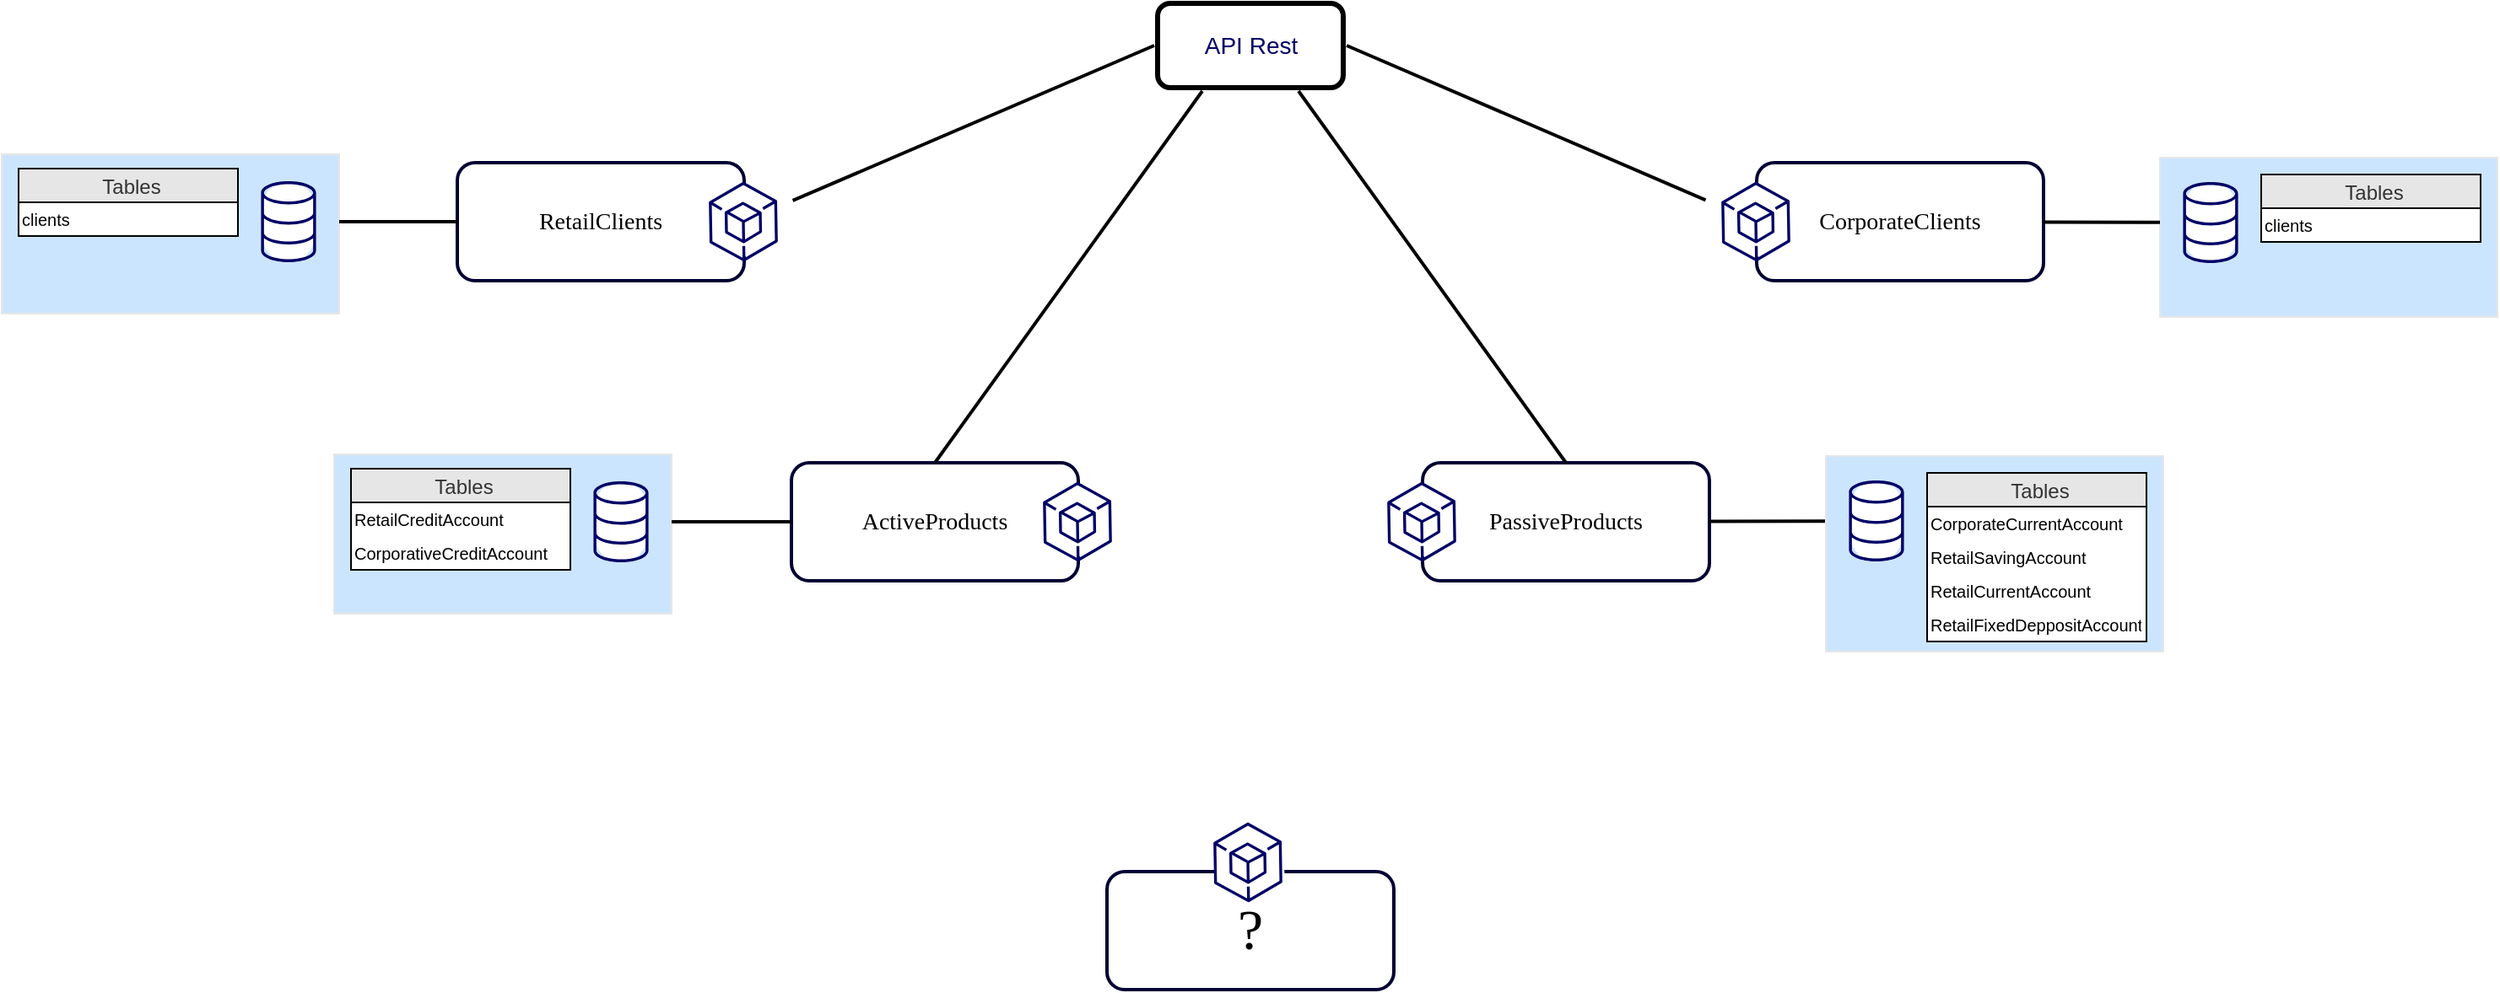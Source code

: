 <mxfile version="17.2.4" type="device"><diagram name="Page-1" id="8ce9d11a-91a2-4d17-14d8-a56ed91bf033"><mxGraphModel dx="2370" dy="1442" grid="1" gridSize="10" guides="1" tooltips="1" connect="1" arrows="1" fold="1" page="1" pageScale="1" pageWidth="1654" pageHeight="1169" background="none" math="0" shadow="0"><root><mxCell id="0"/><mxCell id="1" parent="0"/><mxCell id="_Uz7mDWVABXSQ33nbeNP-125" value="" style="group" parent="1" vertex="1" connectable="0"><mxGeometry x="110" y="289.5" width="200" height="94.5" as="geometry"/></mxCell><mxCell id="_Uz7mDWVABXSQ33nbeNP-126" value="" style="whiteSpace=wrap;html=1;fontSize=14;strokeColor=#E6E6E6;fillColor=#CCE5FF;gradientColor=none;gradientDirection=south;" parent="_Uz7mDWVABXSQ33nbeNP-125" vertex="1"><mxGeometry width="200" height="94.5" as="geometry"/></mxCell><mxCell id="_Uz7mDWVABXSQ33nbeNP-127" value="Tables" style="swimlane;fontStyle=0;childLayout=stackLayout;horizontal=1;startSize=20;horizontalStack=0;resizeParent=1;resizeParentMax=0;resizeLast=0;collapsible=1;marginBottom=0;fontSize=12;gradientDirection=east;spacingLeft=4;align=center;strokeColor=default;gradientColor=none;swimlaneFillColor=#FFFFFF;fillColor=#E6E6E6;fontColor=#333333;" parent="_Uz7mDWVABXSQ33nbeNP-125" vertex="1"><mxGeometry x="10" y="8.5" width="130" height="40" as="geometry"><mxRectangle x="780" y="240" width="50" height="30" as="alternateBounds"/></mxGeometry></mxCell><mxCell id="_Uz7mDWVABXSQ33nbeNP-130" value="clients" style="text;strokeColor=none;fillColor=none;align=left;verticalAlign=middle;spacingLeft=2;spacingRight=4;overflow=hidden;points=[[0,0.5],[1,0.5]];portConstraint=eastwest;rotatable=0;fontSize=10;spacing=0;" parent="_Uz7mDWVABXSQ33nbeNP-127" vertex="1"><mxGeometry y="20" width="130" height="20" as="geometry"/></mxCell><mxCell id="_Uz7mDWVABXSQ33nbeNP-131" value="" style="group" parent="_Uz7mDWVABXSQ33nbeNP-125" vertex="1" connectable="0"><mxGeometry x="140" y="10" width="60" height="60" as="geometry"/></mxCell><mxCell id="_Uz7mDWVABXSQ33nbeNP-132" value="" style="shape=cylinder3;whiteSpace=wrap;html=1;boundedLbl=1;backgroundOutline=1;size=15;fontSize=14;strokeColor=none;fillColor=#FFFFFF;gradientColor=none;" parent="_Uz7mDWVABXSQ33nbeNP-131" vertex="1"><mxGeometry x="14.615" y="6.154" width="30.769" height="47.692" as="geometry"/></mxCell><mxCell id="_Uz7mDWVABXSQ33nbeNP-133" value="" style="sketch=0;points=[[0,0,0],[0.25,0,0],[0.5,0,0],[0.75,0,0],[1,0,0],[0,1,0],[0.25,1,0],[0.5,1,0],[0.75,1,0],[1,1,0],[0,0.25,0],[0,0.5,0],[0,0.75,0],[1,0.25,0],[1,0.5,0],[1,0.75,0]];outlineConnect=0;fontColor=#232F3E;gradientColor=none;gradientDirection=north;fillColor=none;strokeColor=#000066;dashed=0;verticalLabelPosition=bottom;verticalAlign=top;align=center;html=1;fontSize=12;fontStyle=0;aspect=fixed;shape=mxgraph.aws4.resourceIcon;resIcon=mxgraph.aws4.database;" parent="_Uz7mDWVABXSQ33nbeNP-131" vertex="1"><mxGeometry width="60" height="60" as="geometry"/></mxCell><mxCell id="17ea667e15c223fc-8" value="CorporateClients" style="rounded=1;whiteSpace=wrap;html=1;shadow=0;labelBackgroundColor=none;strokeWidth=2;fontFamily=Verdana;fontSize=14;align=center;strokeColor=#000033;" parent="1" vertex="1"><mxGeometry x="1150" y="294.5" width="170" height="70" as="geometry"/></mxCell><mxCell id="_Uz7mDWVABXSQ33nbeNP-7" value="" style="group;rotation=180;" parent="1" vertex="1" connectable="0"><mxGeometry x="1120" y="300" width="59" height="59" as="geometry"/></mxCell><mxCell id="_Uz7mDWVABXSQ33nbeNP-5" value="" style="html=1;whiteSpace=wrap;shape=isoCube2;backgroundOutline=1;isoAngle=15;strokeColor=#FFFFFF;fillColor=default;gradientColor=none;rotation=-365;" parent="_Uz7mDWVABXSQ33nbeNP-7" vertex="1"><mxGeometry x="10" y="7" width="40" height="43" as="geometry"/></mxCell><mxCell id="_Uz7mDWVABXSQ33nbeNP-1" value="" style="sketch=0;outlineConnect=0;fontColor=#232F3E;gradientColor=none;gradientDirection=north;fillColor=none;strokeColor=#000066;dashed=0;verticalLabelPosition=bottom;verticalAlign=top;align=center;html=1;fontSize=12;fontStyle=0;aspect=fixed;shape=mxgraph.aws4.resourceIcon;resIcon=mxgraph.aws4.tools_and_sdks;rotation=359;" parent="_Uz7mDWVABXSQ33nbeNP-7" vertex="1"><mxGeometry width="59" height="59" as="geometry"/></mxCell><mxCell id="_Uz7mDWVABXSQ33nbeNP-8" value="PassiveProducts" style="rounded=1;whiteSpace=wrap;html=1;shadow=0;labelBackgroundColor=none;strokeWidth=2;fontFamily=Verdana;fontSize=14;align=center;strokeColor=#000033;" parent="1" vertex="1"><mxGeometry x="952" y="472.5" width="170" height="70" as="geometry"/></mxCell><mxCell id="_Uz7mDWVABXSQ33nbeNP-9" value="" style="group;rotation=180;" parent="1" vertex="1" connectable="0"><mxGeometry x="922" y="478" width="59" height="59" as="geometry"/></mxCell><mxCell id="_Uz7mDWVABXSQ33nbeNP-10" value="" style="html=1;whiteSpace=wrap;shape=isoCube2;backgroundOutline=1;isoAngle=15;strokeColor=#FFFFFF;fillColor=default;gradientColor=none;rotation=-365;" parent="_Uz7mDWVABXSQ33nbeNP-9" vertex="1"><mxGeometry x="10" y="7" width="40" height="43" as="geometry"/></mxCell><mxCell id="_Uz7mDWVABXSQ33nbeNP-11" value="" style="sketch=0;outlineConnect=0;fontColor=#232F3E;gradientColor=none;gradientDirection=north;fillColor=none;strokeColor=#000066;dashed=0;verticalLabelPosition=bottom;verticalAlign=top;align=center;html=1;fontSize=12;fontStyle=0;aspect=fixed;shape=mxgraph.aws4.resourceIcon;resIcon=mxgraph.aws4.tools_and_sdks;rotation=359;" parent="_Uz7mDWVABXSQ33nbeNP-9" vertex="1"><mxGeometry width="59" height="59" as="geometry"/></mxCell><mxCell id="_Uz7mDWVABXSQ33nbeNP-13" value="ActiveProducts" style="rounded=1;whiteSpace=wrap;html=1;shadow=0;labelBackgroundColor=none;strokeWidth=2;fontFamily=Verdana;fontSize=14;align=center;perimeterSpacing=0;strokeColor=#000033;" parent="1" vertex="1"><mxGeometry x="578" y="472.5" width="170" height="70" as="geometry"/></mxCell><mxCell id="_Uz7mDWVABXSQ33nbeNP-14" value="RetailClients" style="rounded=1;whiteSpace=wrap;html=1;shadow=0;labelBackgroundColor=none;strokeWidth=2;fontFamily=Verdana;fontSize=14;align=center;strokeColor=#000033;" parent="1" vertex="1"><mxGeometry x="380" y="294.5" width="170" height="70" as="geometry"/></mxCell><mxCell id="_Uz7mDWVABXSQ33nbeNP-21" value="" style="group;rotation=180;" parent="1" vertex="1" connectable="0"><mxGeometry x="718" y="478" width="59" height="59" as="geometry"/></mxCell><mxCell id="_Uz7mDWVABXSQ33nbeNP-22" value="" style="html=1;whiteSpace=wrap;shape=isoCube2;backgroundOutline=1;isoAngle=15;strokeColor=#FFFFFF;fillColor=default;gradientColor=none;rotation=-365;" parent="_Uz7mDWVABXSQ33nbeNP-21" vertex="1"><mxGeometry x="10" y="7" width="40" height="43" as="geometry"/></mxCell><mxCell id="_Uz7mDWVABXSQ33nbeNP-23" value="" style="sketch=0;outlineConnect=0;fontColor=#232F3E;gradientColor=none;gradientDirection=north;fillColor=none;strokeColor=#000066;dashed=0;verticalLabelPosition=bottom;verticalAlign=top;align=center;html=1;fontSize=12;fontStyle=0;aspect=fixed;shape=mxgraph.aws4.resourceIcon;resIcon=mxgraph.aws4.tools_and_sdks;rotation=359;" parent="_Uz7mDWVABXSQ33nbeNP-21" vertex="1"><mxGeometry width="59" height="59" as="geometry"/></mxCell><mxCell id="_Uz7mDWVABXSQ33nbeNP-24" value="" style="group;rotation=180;" parent="1" vertex="1" connectable="0"><mxGeometry x="520" y="300" width="59" height="59" as="geometry"/></mxCell><mxCell id="_Uz7mDWVABXSQ33nbeNP-25" value="" style="html=1;whiteSpace=wrap;shape=isoCube2;backgroundOutline=1;isoAngle=15;strokeColor=#FFFFFF;fillColor=default;gradientColor=none;rotation=-365;" parent="_Uz7mDWVABXSQ33nbeNP-24" vertex="1"><mxGeometry x="10" y="7" width="40" height="43" as="geometry"/></mxCell><mxCell id="_Uz7mDWVABXSQ33nbeNP-26" value="" style="sketch=0;outlineConnect=0;fontColor=#232F3E;gradientColor=none;gradientDirection=north;fillColor=none;strokeColor=#000066;dashed=0;verticalLabelPosition=bottom;verticalAlign=top;align=center;html=1;fontSize=12;fontStyle=0;aspect=fixed;shape=mxgraph.aws4.resourceIcon;resIcon=mxgraph.aws4.tools_and_sdks;rotation=359;" parent="_Uz7mDWVABXSQ33nbeNP-24" vertex="1"><mxGeometry width="59" height="59" as="geometry"/></mxCell><mxCell id="_Uz7mDWVABXSQ33nbeNP-115" value="" style="group" parent="1" vertex="1" connectable="0"><mxGeometry x="307" y="467.5" width="200" height="94.5" as="geometry"/></mxCell><mxCell id="_Uz7mDWVABXSQ33nbeNP-98" value="" style="whiteSpace=wrap;html=1;fontSize=14;strokeColor=#E6E6E6;fillColor=#CCE5FF;gradientColor=none;gradientDirection=south;" parent="_Uz7mDWVABXSQ33nbeNP-115" vertex="1"><mxGeometry width="200" height="94.5" as="geometry"/></mxCell><mxCell id="_Uz7mDWVABXSQ33nbeNP-99" value="Tables" style="swimlane;fontStyle=0;childLayout=stackLayout;horizontal=1;startSize=20;horizontalStack=0;resizeParent=1;resizeParentMax=0;resizeLast=0;collapsible=1;marginBottom=0;fontSize=12;gradientDirection=east;spacingLeft=4;align=center;strokeColor=default;gradientColor=none;swimlaneFillColor=#FFFFFF;fillColor=#E6E6E6;fontColor=#333333;" parent="_Uz7mDWVABXSQ33nbeNP-115" vertex="1"><mxGeometry x="10" y="8.5" width="130" height="60" as="geometry"><mxRectangle x="780" y="240" width="50" height="30" as="alternateBounds"/></mxGeometry></mxCell><mxCell id="_Uz7mDWVABXSQ33nbeNP-100" value="RetailCreditAccount" style="text;strokeColor=none;fillColor=none;align=left;verticalAlign=middle;spacingLeft=2;spacingRight=4;overflow=hidden;points=[[0,0.5],[1,0.5]];portConstraint=eastwest;rotatable=0;fontSize=10;spacing=0;" parent="_Uz7mDWVABXSQ33nbeNP-99" vertex="1"><mxGeometry y="20" width="130" height="20" as="geometry"/></mxCell><mxCell id="_Uz7mDWVABXSQ33nbeNP-101" value="CorporativeCreditAccount" style="text;strokeColor=none;fillColor=none;align=left;verticalAlign=middle;spacingLeft=2;spacingRight=4;overflow=hidden;points=[[0,0.5],[1,0.5]];portConstraint=eastwest;rotatable=0;fontSize=10;spacing=0;" parent="_Uz7mDWVABXSQ33nbeNP-99" vertex="1"><mxGeometry y="40" width="130" height="20" as="geometry"/></mxCell><mxCell id="_Uz7mDWVABXSQ33nbeNP-103" value="" style="group" parent="_Uz7mDWVABXSQ33nbeNP-115" vertex="1" connectable="0"><mxGeometry x="140" y="10" width="60" height="60" as="geometry"/></mxCell><mxCell id="_Uz7mDWVABXSQ33nbeNP-104" value="" style="shape=cylinder3;whiteSpace=wrap;html=1;boundedLbl=1;backgroundOutline=1;size=15;fontSize=14;strokeColor=none;fillColor=#FFFFFF;gradientColor=none;" parent="_Uz7mDWVABXSQ33nbeNP-103" vertex="1"><mxGeometry x="14.615" y="6.154" width="30.769" height="47.692" as="geometry"/></mxCell><mxCell id="_Uz7mDWVABXSQ33nbeNP-105" value="" style="sketch=0;points=[[0,0,0],[0.25,0,0],[0.5,0,0],[0.75,0,0],[1,0,0],[0,1,0],[0.25,1,0],[0.5,1,0],[0.75,1,0],[1,1,0],[0,0.25,0],[0,0.5,0],[0,0.75,0],[1,0.25,0],[1,0.5,0],[1,0.75,0]];outlineConnect=0;fontColor=#232F3E;gradientColor=none;gradientDirection=north;fillColor=none;strokeColor=#000066;dashed=0;verticalLabelPosition=bottom;verticalAlign=top;align=center;html=1;fontSize=12;fontStyle=0;aspect=fixed;shape=mxgraph.aws4.resourceIcon;resIcon=mxgraph.aws4.database;" parent="_Uz7mDWVABXSQ33nbeNP-103" vertex="1"><mxGeometry width="60" height="60" as="geometry"/></mxCell><mxCell id="_Uz7mDWVABXSQ33nbeNP-116" value="" style="group" parent="1" vertex="1" connectable="0"><mxGeometry x="1389" y="291.5" width="200" height="94.5" as="geometry"/></mxCell><mxCell id="_Uz7mDWVABXSQ33nbeNP-117" value="" style="whiteSpace=wrap;html=1;fontSize=14;strokeColor=#E6E6E6;fillColor=#CCE5FF;gradientColor=none;gradientDirection=south;" parent="_Uz7mDWVABXSQ33nbeNP-116" vertex="1"><mxGeometry width="200" height="94.5" as="geometry"/></mxCell><mxCell id="_Uz7mDWVABXSQ33nbeNP-118" value="Tables" style="swimlane;fontStyle=0;childLayout=stackLayout;horizontal=1;startSize=20;horizontalStack=0;resizeParent=1;resizeParentMax=0;resizeLast=0;collapsible=1;marginBottom=0;fontSize=12;gradientDirection=east;spacingLeft=4;align=center;strokeColor=default;gradientColor=none;swimlaneFillColor=#FFFFFF;fillColor=#E6E6E6;fontColor=#333333;" parent="_Uz7mDWVABXSQ33nbeNP-116" vertex="1"><mxGeometry x="60" y="10" width="130" height="40" as="geometry"><mxRectangle x="780" y="240" width="50" height="30" as="alternateBounds"/></mxGeometry></mxCell><mxCell id="_Uz7mDWVABXSQ33nbeNP-121" value="clients" style="text;strokeColor=none;fillColor=none;align=left;verticalAlign=middle;spacingLeft=2;spacingRight=4;overflow=hidden;points=[[0,0.5],[1,0.5]];portConstraint=eastwest;rotatable=0;fontSize=10;spacing=0;" parent="_Uz7mDWVABXSQ33nbeNP-118" vertex="1"><mxGeometry y="20" width="130" height="20" as="geometry"/></mxCell><mxCell id="_Uz7mDWVABXSQ33nbeNP-122" value="" style="group" parent="_Uz7mDWVABXSQ33nbeNP-116" vertex="1" connectable="0"><mxGeometry y="8.5" width="60" height="60" as="geometry"/></mxCell><mxCell id="_Uz7mDWVABXSQ33nbeNP-123" value="" style="shape=cylinder3;whiteSpace=wrap;html=1;boundedLbl=1;backgroundOutline=1;size=15;fontSize=14;strokeColor=none;fillColor=#FFFFFF;gradientColor=none;" parent="_Uz7mDWVABXSQ33nbeNP-122" vertex="1"><mxGeometry x="14.615" y="6.154" width="30.769" height="47.692" as="geometry"/></mxCell><mxCell id="_Uz7mDWVABXSQ33nbeNP-124" value="" style="sketch=0;points=[[0,0,0],[0.25,0,0],[0.5,0,0],[0.75,0,0],[1,0,0],[0,1,0],[0.25,1,0],[0.5,1,0],[0.75,1,0],[1,1,0],[0,0.25,0],[0,0.5,0],[0,0.75,0],[1,0.25,0],[1,0.5,0],[1,0.75,0]];outlineConnect=0;fontColor=#232F3E;gradientColor=none;gradientDirection=north;fillColor=none;strokeColor=#000066;dashed=0;verticalLabelPosition=bottom;verticalAlign=top;align=center;html=1;fontSize=12;fontStyle=0;aspect=fixed;shape=mxgraph.aws4.resourceIcon;resIcon=mxgraph.aws4.database;" parent="_Uz7mDWVABXSQ33nbeNP-122" vertex="1"><mxGeometry width="60" height="60" as="geometry"/></mxCell><mxCell id="_Uz7mDWVABXSQ33nbeNP-136" value="" style="edgeStyle=none;rounded=0;orthogonalLoop=1;jettySize=auto;html=1;fontSize=12;fontColor=#333333;endArrow=none;endFill=0;strokeWidth=2;" parent="1" source="_Uz7mDWVABXSQ33nbeNP-133" target="_Uz7mDWVABXSQ33nbeNP-14" edge="1"><mxGeometry relative="1" as="geometry"/></mxCell><mxCell id="_Uz7mDWVABXSQ33nbeNP-137" value="" style="edgeStyle=none;rounded=0;orthogonalLoop=1;jettySize=auto;html=1;fontSize=12;fontColor=#333333;endArrow=none;endFill=0;strokeWidth=2;" parent="1" source="_Uz7mDWVABXSQ33nbeNP-124" target="17ea667e15c223fc-8" edge="1"><mxGeometry relative="1" as="geometry"/></mxCell><mxCell id="_Uz7mDWVABXSQ33nbeNP-138" value="" style="edgeStyle=none;rounded=0;orthogonalLoop=1;jettySize=auto;html=1;fontSize=12;fontColor=#333333;endArrow=none;endFill=0;strokeWidth=2;" parent="1" source="_Uz7mDWVABXSQ33nbeNP-113" target="_Uz7mDWVABXSQ33nbeNP-8" edge="1"><mxGeometry relative="1" as="geometry"/></mxCell><mxCell id="_Uz7mDWVABXSQ33nbeNP-139" value="" style="edgeStyle=none;rounded=0;orthogonalLoop=1;jettySize=auto;html=1;fontSize=12;fontColor=#333333;endArrow=none;endFill=0;strokeWidth=2;" parent="1" source="_Uz7mDWVABXSQ33nbeNP-105" target="_Uz7mDWVABXSQ33nbeNP-13" edge="1"><mxGeometry relative="1" as="geometry"/></mxCell><mxCell id="_Uz7mDWVABXSQ33nbeNP-143" value="" style="group" parent="1" vertex="1" connectable="0"><mxGeometry x="1191" y="468.5" width="200" height="116" as="geometry"/></mxCell><mxCell id="_Uz7mDWVABXSQ33nbeNP-106" value="" style="whiteSpace=wrap;html=1;fontSize=14;strokeColor=#E6E6E6;fillColor=#CCE5FF;gradientColor=none;gradientDirection=south;" parent="_Uz7mDWVABXSQ33nbeNP-143" vertex="1"><mxGeometry width="200" height="116" as="geometry"/></mxCell><mxCell id="_Uz7mDWVABXSQ33nbeNP-107" value="Tables" style="swimlane;fontStyle=0;childLayout=stackLayout;horizontal=1;startSize=20;horizontalStack=0;resizeParent=1;resizeParentMax=0;resizeLast=0;collapsible=1;marginBottom=0;fontSize=12;gradientDirection=east;spacingLeft=4;align=center;strokeColor=default;gradientColor=none;swimlaneFillColor=#FFFFFF;fillColor=#E6E6E6;fontColor=#333333;" parent="_Uz7mDWVABXSQ33nbeNP-143" vertex="1"><mxGeometry x="60" y="10" width="130" height="100" as="geometry"><mxRectangle x="780" y="240" width="50" height="30" as="alternateBounds"/></mxGeometry></mxCell><mxCell id="_Uz7mDWVABXSQ33nbeNP-108" value="CorporateCurrentAccount" style="text;strokeColor=none;fillColor=none;align=left;verticalAlign=middle;spacingLeft=2;spacingRight=4;overflow=hidden;points=[[0,0.5],[1,0.5]];portConstraint=eastwest;rotatable=0;fontSize=10;spacing=0;" parent="_Uz7mDWVABXSQ33nbeNP-107" vertex="1"><mxGeometry y="20" width="130" height="20" as="geometry"/></mxCell><mxCell id="_Uz7mDWVABXSQ33nbeNP-109" value="RetailSavingAccount" style="text;strokeColor=none;fillColor=none;align=left;verticalAlign=middle;spacingLeft=2;spacingRight=4;overflow=hidden;points=[[0,0.5],[1,0.5]];portConstraint=eastwest;rotatable=0;fontSize=10;spacing=0;" parent="_Uz7mDWVABXSQ33nbeNP-107" vertex="1"><mxGeometry y="40" width="130" height="20" as="geometry"/></mxCell><mxCell id="_Uz7mDWVABXSQ33nbeNP-110" value="RetailCurrentAccount" style="text;strokeColor=none;fillColor=none;align=left;verticalAlign=middle;spacingLeft=2;spacingRight=4;overflow=hidden;points=[[0,0.5],[1,0.5]];portConstraint=eastwest;rotatable=0;fontSize=10;spacing=0;" parent="_Uz7mDWVABXSQ33nbeNP-107" vertex="1"><mxGeometry y="60" width="130" height="20" as="geometry"/></mxCell><mxCell id="_Uz7mDWVABXSQ33nbeNP-140" value="RetailFixedDeppositAccount" style="text;strokeColor=none;fillColor=none;align=left;verticalAlign=middle;spacingLeft=2;spacingRight=4;overflow=hidden;points=[[0,0.5],[1,0.5]];portConstraint=eastwest;rotatable=0;fontSize=10;spacing=0;" parent="_Uz7mDWVABXSQ33nbeNP-107" vertex="1"><mxGeometry y="80" width="130" height="20" as="geometry"/></mxCell><mxCell id="_Uz7mDWVABXSQ33nbeNP-111" value="" style="group" parent="_Uz7mDWVABXSQ33nbeNP-143" vertex="1" connectable="0"><mxGeometry y="8.5" width="60" height="60" as="geometry"/></mxCell><mxCell id="_Uz7mDWVABXSQ33nbeNP-112" value="" style="shape=cylinder3;whiteSpace=wrap;html=1;boundedLbl=1;backgroundOutline=1;size=15;fontSize=14;strokeColor=none;fillColor=#FFFFFF;gradientColor=none;" parent="_Uz7mDWVABXSQ33nbeNP-111" vertex="1"><mxGeometry x="14.615" y="6.154" width="30.769" height="47.692" as="geometry"/></mxCell><mxCell id="_Uz7mDWVABXSQ33nbeNP-113" value="" style="sketch=0;points=[[0,0,0],[0.25,0,0],[0.5,0,0],[0.75,0,0],[1,0,0],[0,1,0],[0.25,1,0],[0.5,1,0],[0.75,1,0],[1,1,0],[0,0.25,0],[0,0.5,0],[0,0.75,0],[1,0.25,0],[1,0.5,0],[1,0.75,0]];outlineConnect=0;fontColor=#232F3E;gradientColor=none;gradientDirection=north;fillColor=none;strokeColor=#000066;dashed=0;verticalLabelPosition=bottom;verticalAlign=top;align=center;html=1;fontSize=12;fontStyle=0;aspect=fixed;shape=mxgraph.aws4.resourceIcon;resIcon=mxgraph.aws4.database;" parent="_Uz7mDWVABXSQ33nbeNP-111" vertex="1"><mxGeometry width="60" height="60" as="geometry"/></mxCell><mxCell id="_Uz7mDWVABXSQ33nbeNP-145" style="edgeStyle=none;rounded=0;orthogonalLoop=1;jettySize=auto;html=1;exitX=0.25;exitY=1;exitDx=0;exitDy=0;entryX=0.5;entryY=0;entryDx=0;entryDy=0;fontSize=14;fontColor=#000066;endArrow=none;endFill=0;strokeWidth=2;" parent="1" source="_Uz7mDWVABXSQ33nbeNP-144" target="_Uz7mDWVABXSQ33nbeNP-13" edge="1"><mxGeometry relative="1" as="geometry"/></mxCell><mxCell id="_Uz7mDWVABXSQ33nbeNP-150" style="edgeStyle=none;rounded=0;orthogonalLoop=1;jettySize=auto;html=1;exitX=0.75;exitY=1;exitDx=0;exitDy=0;entryX=0.5;entryY=0;entryDx=0;entryDy=0;fontSize=14;fontColor=#000066;endArrow=none;endFill=0;strokeWidth=2;" parent="1" source="_Uz7mDWVABXSQ33nbeNP-144" target="_Uz7mDWVABXSQ33nbeNP-8" edge="1"><mxGeometry relative="1" as="geometry"/></mxCell><mxCell id="_Uz7mDWVABXSQ33nbeNP-155" style="edgeStyle=none;rounded=0;orthogonalLoop=1;jettySize=auto;html=1;exitX=1;exitY=0.5;exitDx=0;exitDy=0;fontSize=14;fontColor=#000066;endArrow=none;endFill=0;strokeWidth=2;" parent="1" source="_Uz7mDWVABXSQ33nbeNP-144" target="_Uz7mDWVABXSQ33nbeNP-1" edge="1"><mxGeometry relative="1" as="geometry"/></mxCell><mxCell id="_Uz7mDWVABXSQ33nbeNP-156" style="edgeStyle=none;rounded=0;orthogonalLoop=1;jettySize=auto;html=1;exitX=0;exitY=0.5;exitDx=0;exitDy=0;fontSize=14;fontColor=#000066;endArrow=none;endFill=0;strokeWidth=2;" parent="1" source="_Uz7mDWVABXSQ33nbeNP-144" target="_Uz7mDWVABXSQ33nbeNP-26" edge="1"><mxGeometry relative="1" as="geometry"/></mxCell><mxCell id="_Uz7mDWVABXSQ33nbeNP-144" value="API Rest" style="html=1;fontSize=14;fontColor=#000066;strokeColor=default;fillColor=none;gradientColor=none;gradientDirection=south;labelBackgroundColor=none;perimeterSpacing=2;rounded=1;shadow=0;glass=0;strokeWidth=3;" parent="1" vertex="1"><mxGeometry x="795" y="200" width="110" height="50" as="geometry"/></mxCell><mxCell id="_Uz7mDWVABXSQ33nbeNP-158" value="?" style="rounded=1;whiteSpace=wrap;html=1;shadow=0;labelBackgroundColor=none;strokeWidth=2;fontFamily=Verdana;fontSize=34;align=center;perimeterSpacing=0;strokeColor=#000033;" parent="1" vertex="1"><mxGeometry x="765" y="715" width="170" height="70" as="geometry"/></mxCell><mxCell id="_Uz7mDWVABXSQ33nbeNP-159" value="" style="group;rotation=180;" parent="1" vertex="1" connectable="0"><mxGeometry x="819" y="680" width="59" height="59" as="geometry"/></mxCell><mxCell id="_Uz7mDWVABXSQ33nbeNP-160" value="" style="html=1;whiteSpace=wrap;shape=isoCube2;backgroundOutline=1;isoAngle=15;strokeColor=#FFFFFF;fillColor=default;gradientColor=none;rotation=-365;" parent="_Uz7mDWVABXSQ33nbeNP-159" vertex="1"><mxGeometry x="10" y="7" width="40" height="43" as="geometry"/></mxCell><mxCell id="_Uz7mDWVABXSQ33nbeNP-161" value="" style="sketch=0;outlineConnect=0;fontColor=#232F3E;gradientColor=none;gradientDirection=north;fillColor=none;strokeColor=#000066;dashed=0;verticalLabelPosition=bottom;verticalAlign=top;align=center;html=1;fontSize=12;fontStyle=0;aspect=fixed;shape=mxgraph.aws4.resourceIcon;resIcon=mxgraph.aws4.tools_and_sdks;rotation=359;" parent="_Uz7mDWVABXSQ33nbeNP-159" vertex="1"><mxGeometry width="59" height="59" as="geometry"/></mxCell></root></mxGraphModel></diagram></mxfile>